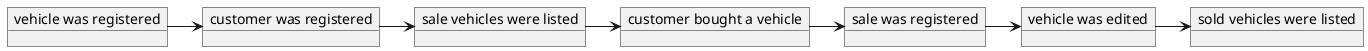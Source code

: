 @startuml
object "vehicle was registered" as r1
object "customer was registered" as r2
object "sale vehicles were listed" as r3
object "customer bought a vehicle" as r4
object "sale was registered" as r5
object "vehicle was edited" as r6
object "sold vehicles were listed" as r7
r1 -> r2
r2 -> r3
r3 -> r4
r4 -> r5
r5 -> r6
r6 -> r7
@enduml
